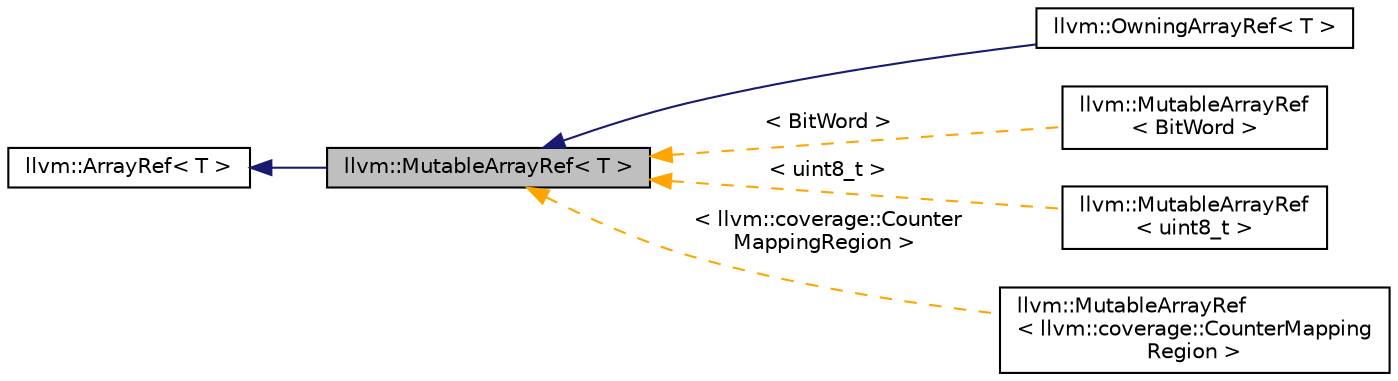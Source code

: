 digraph "llvm::MutableArrayRef&lt; T &gt;"
{
 // LATEX_PDF_SIZE
  bgcolor="transparent";
  edge [fontname="Helvetica",fontsize="10",labelfontname="Helvetica",labelfontsize="10"];
  node [fontname="Helvetica",fontsize="10",shape="box"];
  rankdir="LR";
  Node1 [label="llvm::MutableArrayRef\< T \>",height=0.2,width=0.4,color="black", fillcolor="grey75", style="filled", fontcolor="black",tooltip="MutableArrayRef - Represent a mutable reference to an array (0 or more elements consecutively in memo..."];
  Node2 -> Node1 [dir="back",color="midnightblue",fontsize="10",style="solid",fontname="Helvetica"];
  Node2 [label="llvm::ArrayRef\< T \>",height=0.2,width=0.4,color="black",URL="$classllvm_1_1ArrayRef.html",tooltip="ArrayRef - Represent a constant reference to an array (0 or more elements consecutively in memory),..."];
  Node1 -> Node3 [dir="back",color="midnightblue",fontsize="10",style="solid",fontname="Helvetica"];
  Node3 [label="llvm::OwningArrayRef\< T \>",height=0.2,width=0.4,color="black",URL="$classllvm_1_1OwningArrayRef.html",tooltip="This is a MutableArrayRef that owns its array."];
  Node1 -> Node4 [dir="back",color="orange",fontsize="10",style="dashed",label=" \< BitWord \>" ,fontname="Helvetica"];
  Node4 [label="llvm::MutableArrayRef\l\< BitWord \>",height=0.2,width=0.4,color="black",URL="$classllvm_1_1MutableArrayRef.html",tooltip=" "];
  Node1 -> Node5 [dir="back",color="orange",fontsize="10",style="dashed",label=" \< uint8_t \>" ,fontname="Helvetica"];
  Node5 [label="llvm::MutableArrayRef\l\< uint8_t \>",height=0.2,width=0.4,color="black",URL="$classllvm_1_1MutableArrayRef.html",tooltip=" "];
  Node1 -> Node6 [dir="back",color="orange",fontsize="10",style="dashed",label=" \< llvm::coverage::Counter\lMappingRegion \>" ,fontname="Helvetica"];
  Node6 [label="llvm::MutableArrayRef\l\< llvm::coverage::CounterMapping\lRegion \>",height=0.2,width=0.4,color="black",URL="$classllvm_1_1MutableArrayRef.html",tooltip=" "];
}
